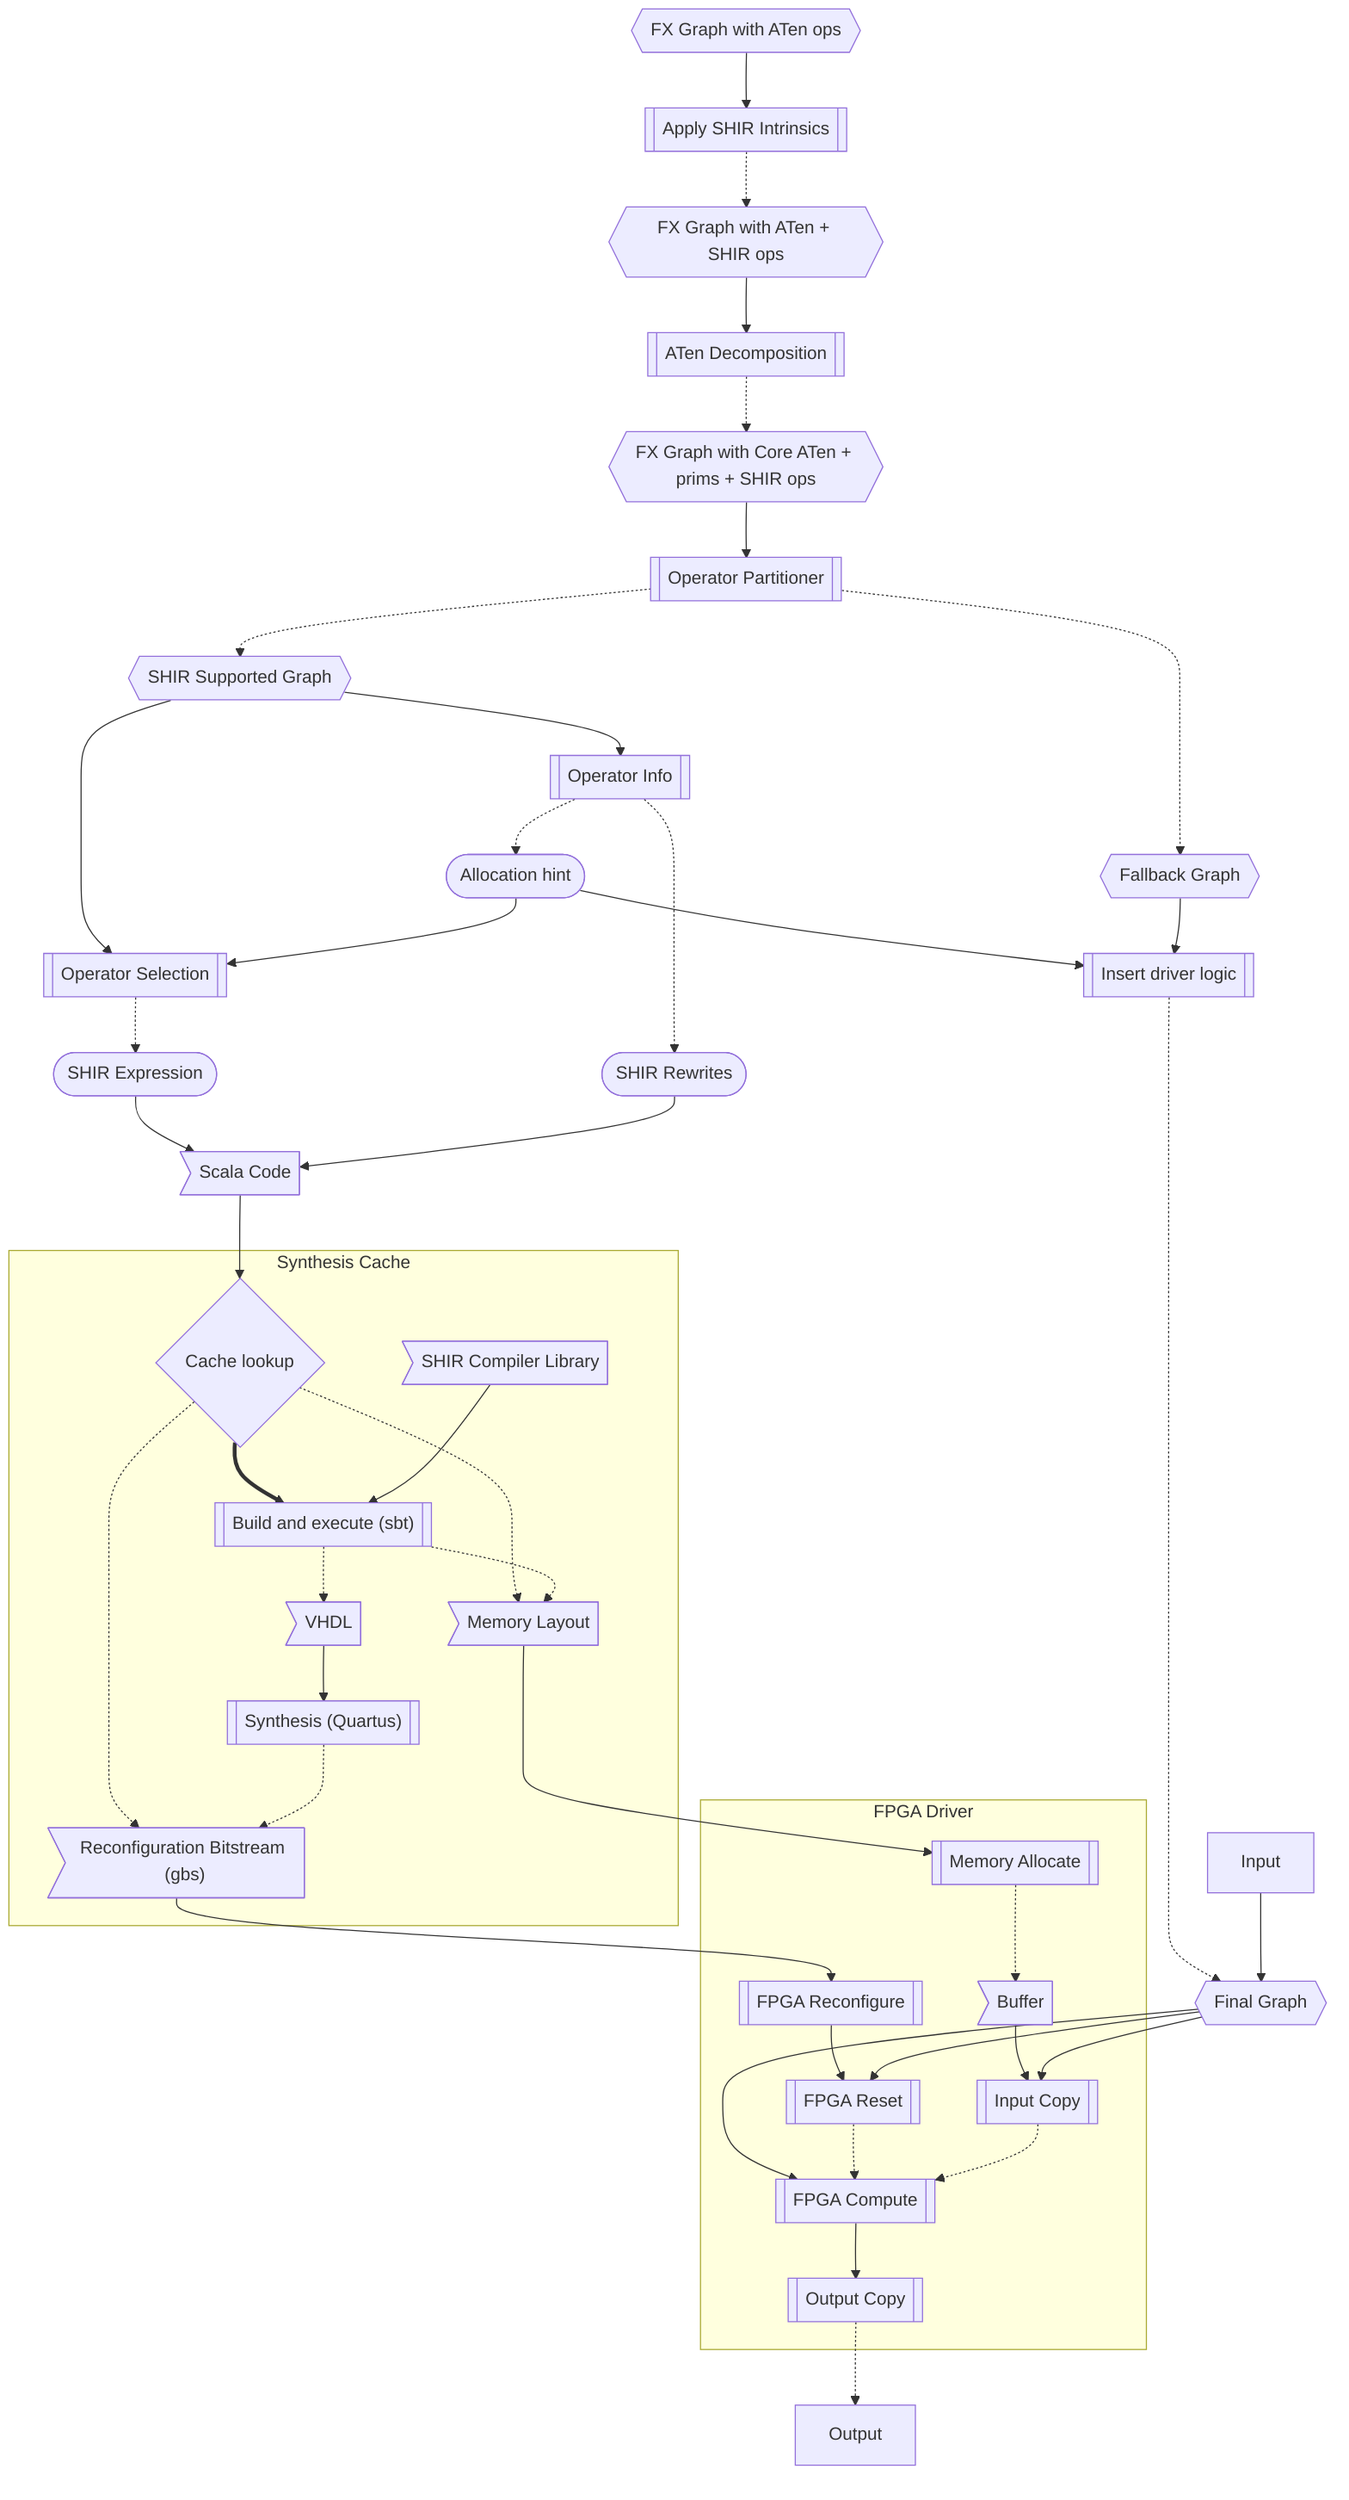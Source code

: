 flowchart
    model{{FX Graph with ATen ops}}
    early_rewrite[[Apply SHIR Intrinsics]]
    mixed_model{{FX Graph with ATen + SHIR ops}}
    aten_decomp[[ATen Decomposition]]
    decomp_model{{FX Graph with Core ATen + prims + SHIR ops}}
    partitioner[[Operator Partitioner]]
    outer_graph{{Fallback Graph}}
    final_graph{{Final Graph}}
    inner_graph{{SHIR Supported Graph}}
    opt_info[[Operator Info]]
    isel[[Operator Selection]]
    alloc_hint([Allocation hint])
    enabled_passes([SHIR Rewrites])
    lowered_ops([SHIR Expression])
    apply_outer[[Insert driver logic]]
    compilation_unit>Scala Code]
    subgraph "Synthesis Cache"
        shir_lib>SHIR Compiler Library]
        check_cache{Cache lookup}
        sbt[["Build and execute (sbt)"]]
        vhdl>VHDL]
        quartus[["Synthesis (Quartus)"]]
        gbs>"Reconfiguration Bitstream (gbs)"]
        mem_layout>Memory Layout]

        check_cache ==> sbt
        check_cache -.-> mem_layout & gbs
    end
    subgraph "FPGA Driver"
        host_mem_alloc[[Memory Allocate]]
        host_mem>Buffer]
        host_mem_incopy[[Input Copy]]
        host_mem_outcopy[[Output Copy]]
        fpga_reconf[[FPGA Reconfigure]]
        fpga_reset[[FPGA Reset]]
        fpga_compute[[FPGA Compute]]
    end

    model --> early_rewrite
    early_rewrite -.-> mixed_model
    mixed_model --> aten_decomp
    aten_decomp -.-> decomp_model
    decomp_model --> partitioner
    partitioner -.-> inner_graph
    partitioner -.-> outer_graph
    inner_graph --> isel
    inner_graph --> opt_info
    opt_info -.-> enabled_passes
    opt_info -.-> alloc_hint
    alloc_hint --> isel
    isel -.-> lowered_ops
    lowered_ops --> compilation_unit
    enabled_passes --> compilation_unit
    shir_lib --> sbt
    sbt -.-> mem_layout
    sbt -.-> vhdl
    vhdl --> quartus
    quartus -.-> gbs
    compilation_unit --> check_cache
    mem_layout --> host_mem_alloc
    host_mem_alloc -.-> host_mem
    gbs --> fpga_reconf
    fpga_reconf --> fpga_reset
    alloc_hint --> apply_outer
    outer_graph --> apply_outer
    apply_outer -.-> final_graph
    Input --> final_graph
    final_graph --> fpga_reset & fpga_compute
    fpga_reset -.-> fpga_compute
    host_mem --> host_mem_incopy
    final_graph --> host_mem_incopy
    host_mem_incopy -.-> fpga_compute
    fpga_compute --> host_mem_outcopy -.-> Output